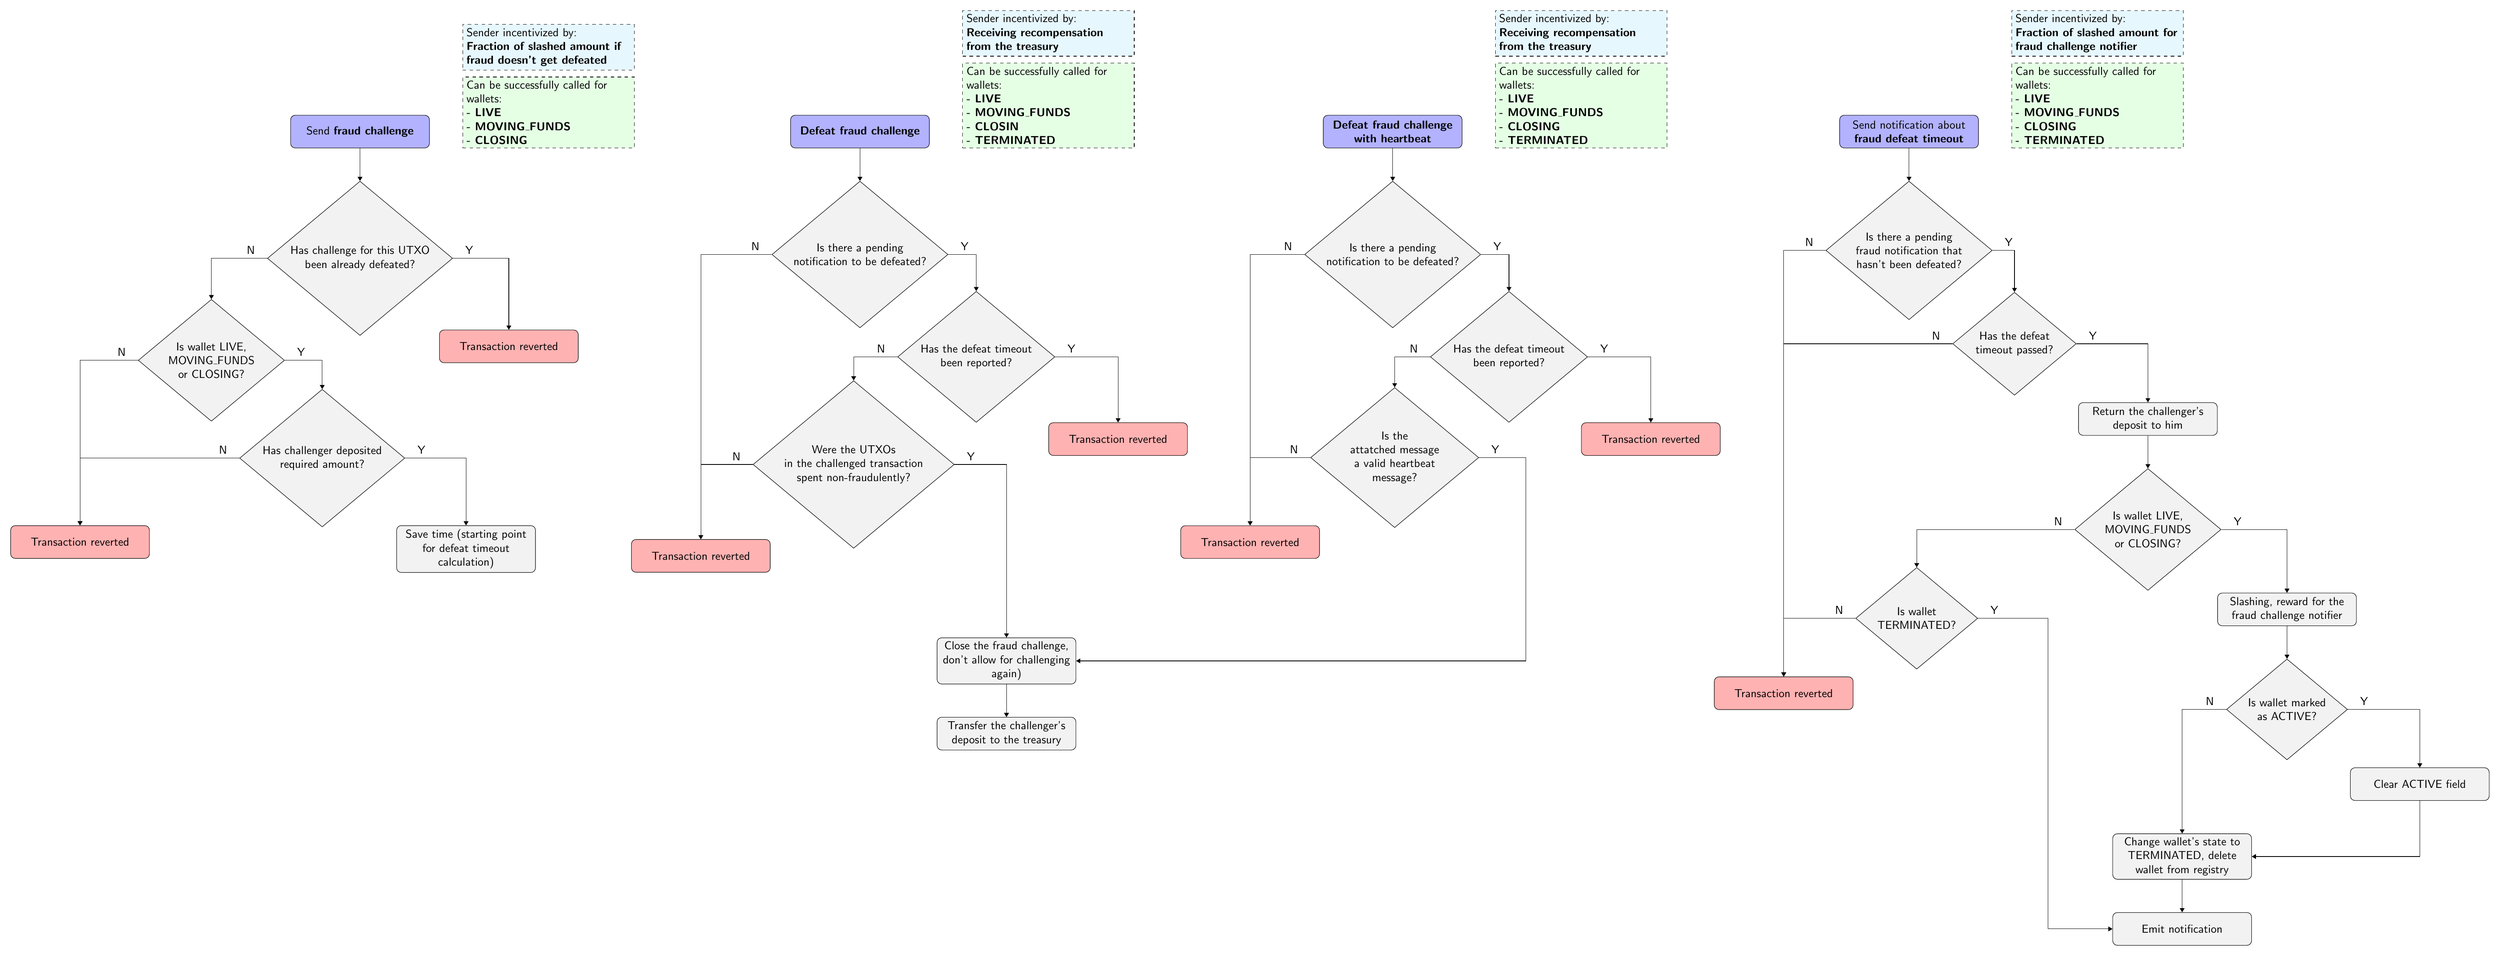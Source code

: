 % TIP: To generate `.pdf` file out of this `.tikz` file run:
% `pdflatex filename.tikz`.
% To install `pdflatex` on MacOS either run `brew install --cask mactex` (not
% recommended, downloads 4GB of data) or install `basictex` distribution plus
% needed packages (recommended, downloads only essential packages):
% ```
% brew install --cask basictex
% sudo tlmgr update --self
% sudo tlmgr install standalone
% sudo tlmgr install comment
% pdflatex <filename>.tikz
%```
% 
% To generate `.png` file out of `.pdf` on MacOS run:
% `convert -density 300 <filename>.pdf -resize 50% <filename>.png`.
% This requires installation of the `imagemagick` tool:
% `brew install imagemagick`.

\documentclass{standalone}%
\usepackage{tikz}%
\usetikzlibrary{positioning,shapes,arrows.meta,chains}%

% These commands are used to draw arrow labels
\newcommand{\yes}{node [auto, pos=0, xshift=5mm]{Y}}%
\newcommand{\no}{node [auto, swap, pos=0, xshift=-5mm]{N}}%

% We need layers to draw the background
\pgfdeclarelayer{background}%
\pgfsetlayers{background,main}%

\begin{document}%
\begin{tikzpicture}[
% Specify styles for nodes:
    base/.style = {rectangle, rounded corners, draw=black,
                   minimum width=4cm, minimum height=1cm,
                   text centered, text width=4cm, align=flush center},
   start/.style = {base, fill=blue!30},
  revert/.style = {base, fill=red!30},
  action/.style = {base, fill=black!5},
   check/.style = {diamond, aspect=1.2, draw=black, fill=black!5,
                   minimum width=1cm, align=center},
   note1/.style = {rectangle, draw, dashed, fill=green!10,
                   align=flush left, text width=5cm},
   note2/.style = {rectangle, draw, dashed, fill=cyan!10,
                   align=flush left, text width=5cm},
              > = Triangle,                  % defines the arrow tip style when `->` is used
           font = \sffamily,
]

% FRAUD CHALLENGE
% Nodes
\node[start]                                                     (fc_start)   {Send \textbf{fraud challenge}};
\node[check, below=of fc_start]                                  (fc_check1)  {Has challenge for this UTXO\\ been already defeated?};
\node[revert, below right=of fc_check1]                          (fc_revert1) {Transaction reverted};
\node[check, below left=of fc_check1, xshift=-1cm]               (fc_check2)  {Is wallet LIVE,\\ MOVING\_FUNDS\\ or CLOSING?};
\node[check, below right=of fc_check2]                           (fc_check3)  {Has challenger deposited\\ required amount?};
\node[revert, below left=of fc_check3, xshift=-3cm]              (fc_revert2) {Transaction reverted};
\node[action, below right=of fc_check3]                          (fc_action1) {Save time (starting point for defeat timeout calculation)};
\node[note1, right=of fc_start.south east, anchor=south west]    (fc_note1)   {Can be successfully called for wallets:\\
                                                                               \textbf{- LIVE\\
                                                                               - MOVING\_FUNDS\\
                                                                               - CLOSING}};
\node[note2, above=of fc_note1.north, anchor=south, yshift=-8mm] (fc_note2)   {Sender incentivized by:\\ \textbf{Fraction of slashed amount if fraud doesn't get defeated}};

% Arrows
\draw[->] (fc_start)   -- (fc_check1);
\draw[->] (fc_check1)  -| (fc_check2)  \no;
\draw[->] (fc_check1)  -| (fc_revert1) \yes;
\draw[->] (fc_check2)  -| (fc_revert2) \no;
\draw[->] (fc_check2)  -| (fc_check3)  \yes;
\draw[->] (fc_check3)  -| (fc_revert2) \no;
\draw[->] (fc_check3)  -| (fc_action1) \yes;


% DEFEAT FRAUD CHALLENGE
% Nodes
\node[start, right=of fc_start, xshift=100mm]                    (df_start)   {\textbf{Defeat fraud challenge}};
\node[check, below=of df_start]                                  (df_check1)  {Is there a pending\\ notification to be defeated?};
\node[check, below right=of df_check1]                           (df_check2)  {Has the defeat timeout\\ been reported?};
\node[check, below left=of df_check2]                            (df_check3)  {Were the UTXOs\\ in the challenged transaction\\ spent non-fraudulently?};
\node[revert, below right=of df_check2]                          (df_revert1) {Transaction reverted};
\node[revert, below left=of df_check3]                           (df_revert2) {Transaction reverted};
\node[action, below right=of df_check3, yshift=-3cm]             (df_action1) {Close the fraud challenge, don't allow for challenging again)};
\node[action, below=of df_action1]                               (df_action2) {Transfer the challenger's deposit to the treasury};
\node[note1, right=of df_start.south east, anchor=south west]    (df_note1)   {Can be successfully called for wallets:\\ 
                                                                               \textbf{- LIVE\\
                                                                               - MOVING\_FUNDS\\
                                                                               - CLOSIN\\
                                                                               - TERMINATED}};
\node[note2, above=of df_note1.north, anchor=south, yshift=-8mm] (df_note2)   {Sender incentivized by:\\ \textbf{Receiving recompensation from the treasury}};

% Arrows
\draw[->] (df_start)   -- (df_check1);
\draw[->] (df_check1)  -| (df_revert2) \no;
\draw[->] (df_check1)  -| (df_check2)  \yes;
\draw[->] (df_check2)  -| (df_check3)  \no;
\draw[->] (df_check2)  -| (df_revert1) \yes;
\draw[->] (df_check3)  -| (df_revert2) \no;
\draw[->] (df_check3)  -| (df_action1) \yes;
\draw[->] (df_action1) -- (df_action2);


% DEFEAT FRAUD CHALLENGE WITH HEARTBEAT
% Nodes
\node[start, right=of df_start, xshift=110mm]                      (dfwt_start)   {\textbf{Defeat fraud challenge with heartbeat}};
\node[check, below=of dfwt_start]                                  (dfwt_check1)  {Is there a pending\\ notification to be defeated?};
\node[check, below right=of dfwt_check1]                           (dfwt_check2)  {Has the defeat timeout\\ been reported?};
\node[check, below left=of dfwt_check2]                            (dfwt_check3)  {Is the\\ attatched message\\ a valid heartbeat\\ message?};
\node[revert, below right=of dfwt_check2]                          (dfwt_revert1) {Transaction reverted};
\node[revert, below left=of dfwt_check3]                           (dfwt_revert2) {Transaction reverted};
\node[note1, right=of dfwt_start.south east, anchor=south west]    (dfwt_note1)   {Can be successfully called for wallets:\\ 
                                                                                   \textbf{- LIVE\\
                                                                                   - MOVING\_FUNDS\\
                                                                                   - CLOSING\\
                                                                                   - TERMINATED}};
\node[note2, above=of dfwt_note1.north, anchor=south, yshift=-8mm] (dfwt_note2)   {Sender incentivized by:\\ \textbf{Receiving recompensation from the treasury}};

% Arrows
% In places where arrows needs to bend more than once, we force the lines to
% pass through intermediary points. 
% (a,b) - sets point at an exact (a,b) coordinate
% +(a,b) - sets point at current point and moves it by (a,b) vector, but doesn't
%          remember the position afterwards
% ++(a,b) - sets point at current point and moves it by (a,b) vector and
%           remembers the position afterwards
% To ease edition of the diagram in the future, usage of relative values is
% recommended.
\draw[->] (dfwt_start)   --                (dfwt_check1);
\draw[->] (dfwt_check1)  -|                (dfwt_revert2) \no;
\draw[->] (dfwt_check1)  -|                (dfwt_check2)  \yes;
\draw[->] (dfwt_check2)  -|                (dfwt_check3)  \no;
\draw[->] (dfwt_check2)  -|                (dfwt_revert1) \yes;
\draw[->] (dfwt_check3)  -|                (dfwt_revert2) \no;
\draw[->] (dfwt_check3)  -- +(4,0) \yes |- (df_action1);
\draw[->] (df_action1)   --                (df_action2);


% FRAUD DEFEAT TIMEOUT
% Nodes
\node[start, right=of dfwt_start, xshift=105mm]                   (fdt_start)   {Send notification about \textbf{fraud defeat timeout}};
\node[check, below=of fdt_start]                                  (fdt_check1)  {Is there a pending\\ fraud notification that\\ hasn't been defeated?};
\node[check, below right=of fdt_check1]                           (fdt_check2)  {Has the defeat \\ timeout passed?};
\node[action, below right=of fdt_check2]                          (fdt_action1) {Return the challenger's deposit to him};
\node[check, below=of fdt_action1]                                (fdt_check3)  {Is wallet LIVE,\\ MOVING\_FUNDS\\ or CLOSING?};
\node[check, below left=of fdt_check3, xshift=-40mm]              (fdt_check4)  {Is wallet\\ TERMINATED?};
\node[revert, below left=of fdt_check4]                           (fdt_revert1) {Transaction reverted};
\node[action, below right=of fdt_check3]                          (fdt_action2) {Slashing, reward for the fraud challenge notifier};
\node[check, below=of fdt_action2]                                (fdt_check5)  {Is wallet marked\\ as ACTIVE?};
\node[action, below right=of fdt_check5]                          (fdt_action3) {Clear ACTIVE field};
\node[action, below left=of fdt_action3, xshift=-20mm]            (fdt_action4) {Change wallet's state to TERMINATED, delete wallet from registry};
\node[action, below=of fdt_action4]                               (fdt_action5) {Emit notification};
\node[note1, right=of fdt_start.south east, anchor=south west]    (fdt_note1)   {Can be successfully called for wallets:\\ 
                                                                                 \textbf{- LIVE\\
                                                                                 - MOVING\_FUNDS\\
                                                                                 - CLOSING\\
                                                                                 - TERMINATED}};
\node[note2, above=of fdt_note1.north, anchor=south, yshift=-8mm] (fdt_note2)   {Sender incentivized by:\\ \textbf{Fraction of slashed amount for fraud challenge notifier}};

% Arrows
\draw[->] (fdt_start)   --                (fdt_check1);
\draw[->] (fdt_check1)  -|                (fdt_revert1)       \no;
\draw[->] (fdt_check1)  -|                (fdt_check2)        \yes;
\draw[->] (fdt_check2)  -|                (fdt_revert1)       \no;
\draw[->] (fdt_check2)  -|                (fdt_action1)       \yes;
\draw[->] (fdt_action1) --                (fdt_check3);
\draw[->] (fdt_check3)  -|                (fdt_check4)        \no;
\draw[->] (fdt_check3)  -|                (fdt_action2)       \yes;
\draw[->] (fdt_check4)  -|                (fdt_revert1)       \no;
\draw[->] (fdt_check4)  -| +(4,0) \yes |- (fdt_action5.west);
\draw[->] (fdt_action2) --                (fdt_check5);
\draw[->] (fdt_check5)  -|                (fdt_action4)       \no;
\draw[->] (fdt_check5)  -|                (fdt_action3)       \yes;
\draw[->] (fdt_action3) |-                (fdt_action4);
\draw[->] (fdt_action4) --                (fdt_action5);


% BACKGROUND
% To draw the background behind the nodes and other objects we use pgf layers. 
% We calculate top left and bottom right corners position of current canvas and
% construct white background between those points expanded by some small amount.
% This gives us nice little margin around the diagram.

\begin{pgfonlayer}{background}
  \path (current bounding box.north west)+(-0.2,0.2) node (a) {};
  \path (current bounding box.south east)+(0.2,-0.2) node (b) {};
  \path[fill=white] (a) rectangle (b);
\end{pgfonlayer}

\end{tikzpicture}
\end{document}
